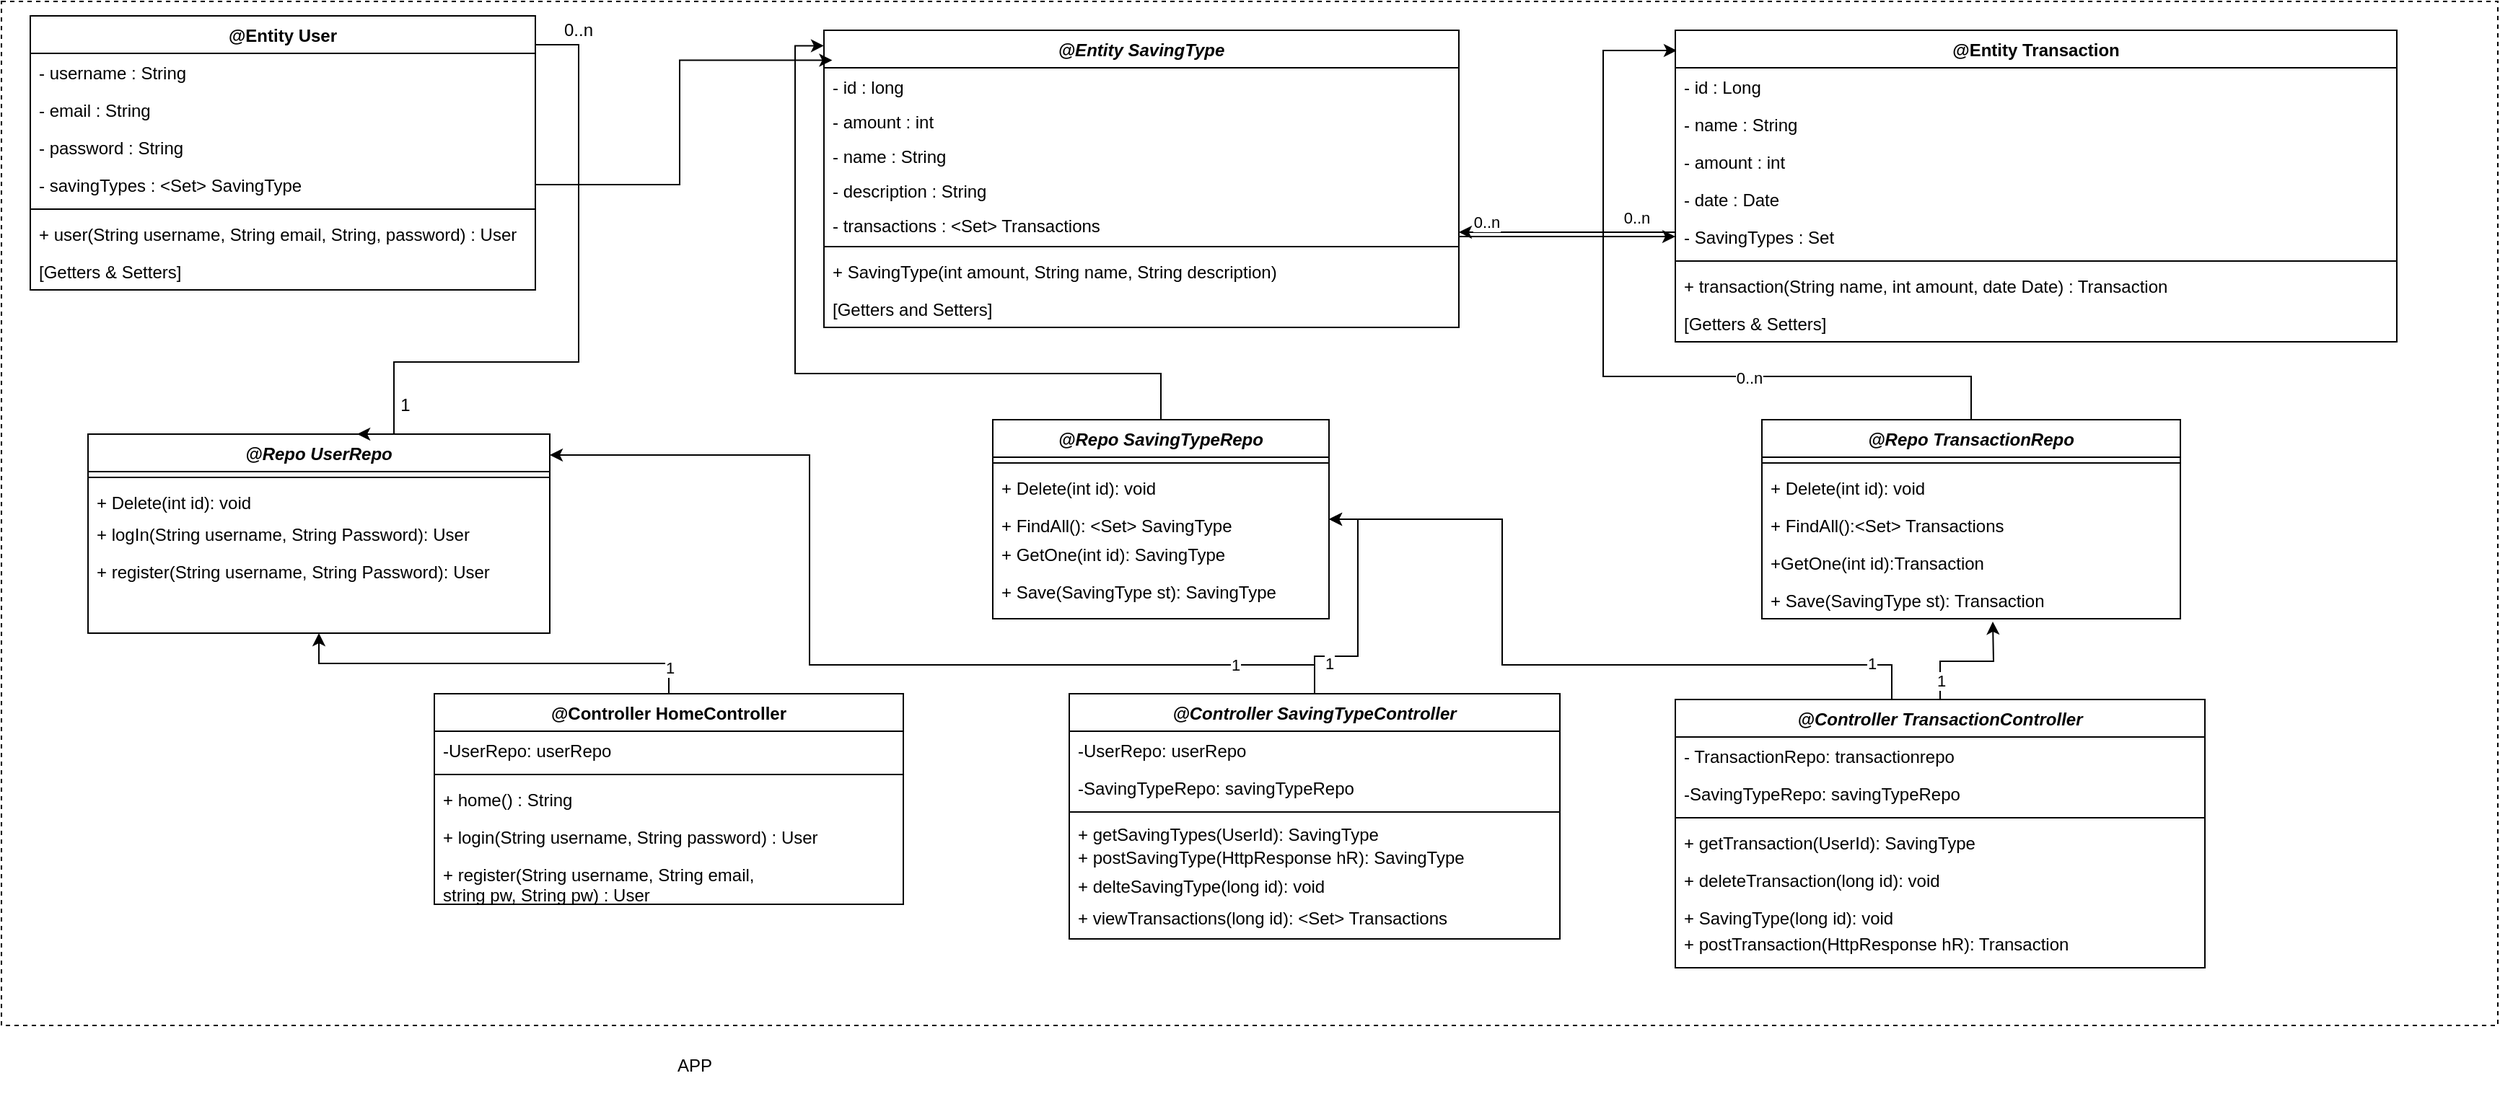 <mxfile version="14.4.2" type="device"><diagram id="C5RBs43oDa-KdzZeNtuy" name="Page-1"><mxGraphModel dx="2889" dy="1123" grid="1" gridSize="10" guides="1" tooltips="1" connect="1" arrows="1" fold="1" page="1" pageScale="1" pageWidth="827" pageHeight="1169" math="0" shadow="0"><root><mxCell id="WIyWlLk6GJQsqaUBKTNV-0"/><mxCell id="WIyWlLk6GJQsqaUBKTNV-1" parent="WIyWlLk6GJQsqaUBKTNV-0"/><mxCell id="amYVbLaIpJtl5_xowqrX-1" value="" style="rounded=0;whiteSpace=wrap;html=1;fillColor=none;dashed=1;" parent="WIyWlLk6GJQsqaUBKTNV-1" vertex="1"><mxGeometry x="-20" y="20" width="1730" height="710" as="geometry"/></mxCell><mxCell id="amYVbLaIpJtl5_xowqrX-3" value="&lt;div&gt;APP&lt;/div&gt;&lt;div&gt;&lt;br&gt;&lt;/div&gt;" style="text;html=1;align=center;verticalAlign=middle;resizable=0;points=[];autosize=1;" parent="WIyWlLk6GJQsqaUBKTNV-1" vertex="1"><mxGeometry x="440" y="750" width="40" height="30" as="geometry"/></mxCell><mxCell id="amYVbLaIpJtl5_xowqrX-4" value="@Entity SavingType" style="swimlane;fontStyle=3;align=center;verticalAlign=top;childLayout=stackLayout;horizontal=1;startSize=26;horizontalStack=0;resizeParent=1;resizeLast=0;collapsible=1;marginBottom=0;rounded=0;shadow=0;strokeWidth=1;" parent="WIyWlLk6GJQsqaUBKTNV-1" vertex="1"><mxGeometry x="550" y="40" width="440" height="206" as="geometry"><mxRectangle x="230" y="140" width="160" height="26" as="alternateBounds"/></mxGeometry></mxCell><mxCell id="amYVbLaIpJtl5_xowqrX-5" value="- id : long" style="text;align=left;verticalAlign=top;spacingLeft=4;spacingRight=4;overflow=hidden;rotatable=0;points=[[0,0.5],[1,0.5]];portConstraint=eastwest;" parent="amYVbLaIpJtl5_xowqrX-4" vertex="1"><mxGeometry y="26" width="440" height="24" as="geometry"/></mxCell><mxCell id="AFmu94YP1Q8rwtuMa9Ht-11" value="- amount : int" style="text;align=left;verticalAlign=top;spacingLeft=4;spacingRight=4;overflow=hidden;rotatable=0;points=[[0,0.5],[1,0.5]];portConstraint=eastwest;" vertex="1" parent="amYVbLaIpJtl5_xowqrX-4"><mxGeometry y="50" width="440" height="24" as="geometry"/></mxCell><mxCell id="AFmu94YP1Q8rwtuMa9Ht-12" value="- name : String" style="text;align=left;verticalAlign=top;spacingLeft=4;spacingRight=4;overflow=hidden;rotatable=0;points=[[0,0.5],[1,0.5]];portConstraint=eastwest;" vertex="1" parent="amYVbLaIpJtl5_xowqrX-4"><mxGeometry y="74" width="440" height="24" as="geometry"/></mxCell><mxCell id="AFmu94YP1Q8rwtuMa9Ht-13" value="- description : String" style="text;align=left;verticalAlign=top;spacingLeft=4;spacingRight=4;overflow=hidden;rotatable=0;points=[[0,0.5],[1,0.5]];portConstraint=eastwest;" vertex="1" parent="amYVbLaIpJtl5_xowqrX-4"><mxGeometry y="98" width="440" height="24" as="geometry"/></mxCell><mxCell id="AFmu94YP1Q8rwtuMa9Ht-14" value="- transactions : &lt;Set&gt; Transactions" style="text;align=left;verticalAlign=top;spacingLeft=4;spacingRight=4;overflow=hidden;rotatable=0;points=[[0,0.5],[1,0.5]];portConstraint=eastwest;" vertex="1" parent="amYVbLaIpJtl5_xowqrX-4"><mxGeometry y="122" width="440" height="24" as="geometry"/></mxCell><mxCell id="amYVbLaIpJtl5_xowqrX-8" value="" style="line;html=1;strokeWidth=1;align=left;verticalAlign=middle;spacingTop=-1;spacingLeft=3;spacingRight=3;rotatable=0;labelPosition=right;points=[];portConstraint=eastwest;" parent="amYVbLaIpJtl5_xowqrX-4" vertex="1"><mxGeometry y="146" width="440" height="8" as="geometry"/></mxCell><mxCell id="amYVbLaIpJtl5_xowqrX-9" value="+ SavingType(int amount, String name, String description)" style="text;align=left;verticalAlign=top;spacingLeft=4;spacingRight=4;overflow=hidden;rotatable=0;points=[[0,0.5],[1,0.5]];portConstraint=eastwest;" parent="amYVbLaIpJtl5_xowqrX-4" vertex="1"><mxGeometry y="154" width="440" height="26" as="geometry"/></mxCell><mxCell id="AFmu94YP1Q8rwtuMa9Ht-36" value="[Getters and Setters]" style="text;align=left;verticalAlign=top;spacingLeft=4;spacingRight=4;overflow=hidden;rotatable=0;points=[[0,0.5],[1,0.5]];portConstraint=eastwest;" vertex="1" parent="amYVbLaIpJtl5_xowqrX-4"><mxGeometry y="180" width="440" height="26" as="geometry"/></mxCell><mxCell id="AFmu94YP1Q8rwtuMa9Ht-24" style="edgeStyle=orthogonalEdgeStyle;rounded=0;orthogonalLoop=1;jettySize=auto;html=1;entryX=1;entryY=0.5;entryDx=0;entryDy=0;" edge="1" parent="WIyWlLk6GJQsqaUBKTNV-1" source="amYVbLaIpJtl5_xowqrX-32" target="amYVbLaIpJtl5_xowqrX-44"><mxGeometry relative="1" as="geometry"/></mxCell><mxCell id="AFmu94YP1Q8rwtuMa9Ht-49" value="1" style="edgeLabel;html=1;align=center;verticalAlign=middle;resizable=0;points=[];" vertex="1" connectable="0" parent="AFmu94YP1Q8rwtuMa9Ht-24"><mxGeometry x="-0.748" y="-1" relative="1" as="geometry"><mxPoint x="9" as="offset"/></mxGeometry></mxCell><mxCell id="AFmu94YP1Q8rwtuMa9Ht-55" style="edgeStyle=orthogonalEdgeStyle;rounded=0;orthogonalLoop=1;jettySize=auto;html=1;entryX=1;entryY=0.105;entryDx=0;entryDy=0;entryPerimeter=0;" edge="1" parent="WIyWlLk6GJQsqaUBKTNV-1" source="amYVbLaIpJtl5_xowqrX-32" target="amYVbLaIpJtl5_xowqrX-48"><mxGeometry relative="1" as="geometry"><Array as="points"><mxPoint x="890" y="480"/><mxPoint x="540" y="480"/><mxPoint x="540" y="335"/></Array></mxGeometry></mxCell><mxCell id="AFmu94YP1Q8rwtuMa9Ht-56" value="1" style="edgeLabel;html=1;align=center;verticalAlign=middle;resizable=0;points=[];" vertex="1" connectable="0" parent="AFmu94YP1Q8rwtuMa9Ht-55"><mxGeometry x="-0.784" relative="1" as="geometry"><mxPoint as="offset"/></mxGeometry></mxCell><mxCell id="amYVbLaIpJtl5_xowqrX-32" value="@Controller SavingTypeController" style="swimlane;fontStyle=3;align=center;verticalAlign=top;childLayout=stackLayout;horizontal=1;startSize=26;horizontalStack=0;resizeParent=1;resizeLast=0;collapsible=1;marginBottom=0;rounded=0;shadow=0;strokeWidth=1;" parent="WIyWlLk6GJQsqaUBKTNV-1" vertex="1"><mxGeometry x="720" y="500" width="340" height="170" as="geometry"><mxRectangle x="230" y="140" width="160" height="26" as="alternateBounds"/></mxGeometry></mxCell><mxCell id="AFmu94YP1Q8rwtuMa9Ht-54" value="-UserRepo: userRepo" style="text;align=left;verticalAlign=top;spacingLeft=4;spacingRight=4;overflow=hidden;rotatable=0;points=[[0,0.5],[1,0.5]];portConstraint=eastwest;rounded=0;shadow=0;html=0;" vertex="1" parent="amYVbLaIpJtl5_xowqrX-32"><mxGeometry y="26" width="340" height="26" as="geometry"/></mxCell><mxCell id="AFmu94YP1Q8rwtuMa9Ht-66" value="-SavingTypeRepo: savingTypeRepo" style="text;align=left;verticalAlign=top;spacingLeft=4;spacingRight=4;overflow=hidden;rotatable=0;points=[[0,0.5],[1,0.5]];portConstraint=eastwest;rounded=0;shadow=0;html=0;" vertex="1" parent="amYVbLaIpJtl5_xowqrX-32"><mxGeometry y="52" width="340" height="26" as="geometry"/></mxCell><mxCell id="amYVbLaIpJtl5_xowqrX-34" value="" style="line;html=1;strokeWidth=1;align=left;verticalAlign=middle;spacingTop=-1;spacingLeft=3;spacingRight=3;rotatable=0;labelPosition=right;points=[];portConstraint=eastwest;" parent="amYVbLaIpJtl5_xowqrX-32" vertex="1"><mxGeometry y="78" width="340" height="8" as="geometry"/></mxCell><mxCell id="AFmu94YP1Q8rwtuMa9Ht-21" style="edgeStyle=orthogonalEdgeStyle;rounded=0;orthogonalLoop=1;jettySize=auto;html=1;" edge="1" parent="WIyWlLk6GJQsqaUBKTNV-1" source="amYVbLaIpJtl5_xowqrX-35"><mxGeometry relative="1" as="geometry"><mxPoint x="1360" y="450" as="targetPoint"/></mxGeometry></mxCell><mxCell id="AFmu94YP1Q8rwtuMa9Ht-50" value="1" style="edgeLabel;html=1;align=center;verticalAlign=middle;resizable=0;points=[];" vertex="1" connectable="0" parent="AFmu94YP1Q8rwtuMa9Ht-21"><mxGeometry x="-0.7" relative="1" as="geometry"><mxPoint as="offset"/></mxGeometry></mxCell><mxCell id="AFmu94YP1Q8rwtuMa9Ht-67" style="edgeStyle=orthogonalEdgeStyle;rounded=0;orthogonalLoop=1;jettySize=auto;html=1;entryX=1;entryY=0.5;entryDx=0;entryDy=0;" edge="1" parent="WIyWlLk6GJQsqaUBKTNV-1" source="amYVbLaIpJtl5_xowqrX-35" target="amYVbLaIpJtl5_xowqrX-44"><mxGeometry relative="1" as="geometry"><Array as="points"><mxPoint x="1290" y="480"/><mxPoint x="1020" y="480"/><mxPoint x="1020" y="379"/></Array></mxGeometry></mxCell><mxCell id="AFmu94YP1Q8rwtuMa9Ht-68" value="1" style="edgeLabel;html=1;align=center;verticalAlign=middle;resizable=0;points=[];" vertex="1" connectable="0" parent="AFmu94YP1Q8rwtuMa9Ht-67"><mxGeometry x="-0.852" y="-1" relative="1" as="geometry"><mxPoint as="offset"/></mxGeometry></mxCell><mxCell id="amYVbLaIpJtl5_xowqrX-35" value="@Controller TransactionController" style="swimlane;fontStyle=3;align=center;verticalAlign=top;childLayout=stackLayout;horizontal=1;startSize=26;horizontalStack=0;resizeParent=1;resizeLast=0;collapsible=1;marginBottom=0;rounded=0;shadow=0;strokeWidth=1;" parent="WIyWlLk6GJQsqaUBKTNV-1" vertex="1"><mxGeometry x="1140" y="504" width="367" height="186" as="geometry"><mxRectangle x="230" y="140" width="160" height="26" as="alternateBounds"/></mxGeometry></mxCell><mxCell id="amYVbLaIpJtl5_xowqrX-36" value="- TransactionRepo: transactionrepo" style="text;align=left;verticalAlign=top;spacingLeft=4;spacingRight=4;overflow=hidden;rotatable=0;points=[[0,0.5],[1,0.5]];portConstraint=eastwest;rounded=0;shadow=0;html=0;" parent="amYVbLaIpJtl5_xowqrX-35" vertex="1"><mxGeometry y="26" width="367" height="26" as="geometry"/></mxCell><mxCell id="amYVbLaIpJtl5_xowqrX-33" value="-SavingTypeRepo: savingTypeRepo" style="text;align=left;verticalAlign=top;spacingLeft=4;spacingRight=4;overflow=hidden;rotatable=0;points=[[0,0.5],[1,0.5]];portConstraint=eastwest;rounded=0;shadow=0;html=0;" parent="amYVbLaIpJtl5_xowqrX-35" vertex="1"><mxGeometry y="52" width="367" height="26" as="geometry"/></mxCell><mxCell id="amYVbLaIpJtl5_xowqrX-37" value="" style="line;html=1;strokeWidth=1;align=left;verticalAlign=middle;spacingTop=-1;spacingLeft=3;spacingRight=3;rotatable=0;labelPosition=right;points=[];portConstraint=eastwest;" parent="amYVbLaIpJtl5_xowqrX-35" vertex="1"><mxGeometry y="78" width="367" height="8" as="geometry"/></mxCell><mxCell id="AFmu94YP1Q8rwtuMa9Ht-61" value="+ getTransaction(UserId): SavingType" style="text;strokeColor=none;fillColor=none;align=left;verticalAlign=top;spacingLeft=4;spacingRight=4;overflow=hidden;rotatable=0;points=[[0,0.5],[1,0.5]];portConstraint=eastwest;" vertex="1" parent="amYVbLaIpJtl5_xowqrX-35"><mxGeometry y="86" width="367" height="26" as="geometry"/></mxCell><mxCell id="AFmu94YP1Q8rwtuMa9Ht-37" style="edgeStyle=orthogonalEdgeStyle;rounded=0;orthogonalLoop=1;jettySize=auto;html=1;entryX=0;entryY=0.052;entryDx=0;entryDy=0;entryPerimeter=0;" edge="1" parent="WIyWlLk6GJQsqaUBKTNV-1" source="amYVbLaIpJtl5_xowqrX-44" target="amYVbLaIpJtl5_xowqrX-4"><mxGeometry relative="1" as="geometry"/></mxCell><mxCell id="amYVbLaIpJtl5_xowqrX-44" value="@Repo SavingTypeRepo" style="swimlane;fontStyle=3;align=center;verticalAlign=top;childLayout=stackLayout;horizontal=1;startSize=26;horizontalStack=0;resizeParent=1;resizeLast=0;collapsible=1;marginBottom=0;rounded=0;shadow=0;strokeWidth=1;" parent="WIyWlLk6GJQsqaUBKTNV-1" vertex="1"><mxGeometry x="667" y="310" width="233" height="138" as="geometry"><mxRectangle x="230" y="140" width="160" height="26" as="alternateBounds"/></mxGeometry></mxCell><mxCell id="amYVbLaIpJtl5_xowqrX-46" value="" style="line;html=1;strokeWidth=1;align=left;verticalAlign=middle;spacingTop=-1;spacingLeft=3;spacingRight=3;rotatable=0;labelPosition=right;points=[];portConstraint=eastwest;" parent="amYVbLaIpJtl5_xowqrX-44" vertex="1"><mxGeometry y="26" width="233" height="8" as="geometry"/></mxCell><mxCell id="AFmu94YP1Q8rwtuMa9Ht-33" value="+ Delete(int id): void" style="text;strokeColor=none;fillColor=none;align=left;verticalAlign=top;spacingLeft=4;spacingRight=4;overflow=hidden;rotatable=0;points=[[0,0.5],[1,0.5]];portConstraint=eastwest;" vertex="1" parent="amYVbLaIpJtl5_xowqrX-44"><mxGeometry y="34" width="233" height="26" as="geometry"/></mxCell><mxCell id="AFmu94YP1Q8rwtuMa9Ht-39" value="+ FindAll(): &lt;Set&gt; SavingType" style="text;strokeColor=none;fillColor=none;align=left;verticalAlign=top;spacingLeft=4;spacingRight=4;overflow=hidden;rotatable=0;points=[[0,0.5],[1,0.5]];portConstraint=eastwest;" vertex="1" parent="amYVbLaIpJtl5_xowqrX-44"><mxGeometry y="60" width="233" height="26" as="geometry"/></mxCell><mxCell id="amYVbLaIpJtl5_xowqrX-48" value="@Repo UserRepo" style="swimlane;fontStyle=3;align=center;verticalAlign=top;childLayout=stackLayout;horizontal=1;startSize=26;horizontalStack=0;resizeParent=1;resizeLast=0;collapsible=1;marginBottom=0;rounded=0;shadow=0;strokeWidth=1;" parent="WIyWlLk6GJQsqaUBKTNV-1" vertex="1"><mxGeometry x="40" y="320" width="320" height="138" as="geometry"><mxRectangle x="230" y="140" width="160" height="26" as="alternateBounds"/></mxGeometry></mxCell><mxCell id="amYVbLaIpJtl5_xowqrX-50" value="" style="line;html=1;strokeWidth=1;align=left;verticalAlign=middle;spacingTop=-1;spacingLeft=3;spacingRight=3;rotatable=0;labelPosition=right;points=[];portConstraint=eastwest;" parent="amYVbLaIpJtl5_xowqrX-48" vertex="1"><mxGeometry y="26" width="320" height="8" as="geometry"/></mxCell><mxCell id="AFmu94YP1Q8rwtuMa9Ht-34" value="+ Delete(int id): void" style="text;strokeColor=none;fillColor=none;align=left;verticalAlign=top;spacingLeft=4;spacingRight=4;overflow=hidden;rotatable=0;points=[[0,0.5],[1,0.5]];portConstraint=eastwest;" vertex="1" parent="amYVbLaIpJtl5_xowqrX-48"><mxGeometry y="34" width="320" height="26" as="geometry"/></mxCell><mxCell id="AFmu94YP1Q8rwtuMa9Ht-26" style="edgeStyle=orthogonalEdgeStyle;rounded=0;orthogonalLoop=1;jettySize=auto;html=1;entryX=0.002;entryY=0.065;entryDx=0;entryDy=0;entryPerimeter=0;" edge="1" parent="WIyWlLk6GJQsqaUBKTNV-1" source="amYVbLaIpJtl5_xowqrX-52" target="XlY_Arc7sVpjCkt1QV-s-22"><mxGeometry relative="1" as="geometry"><Array as="points"><mxPoint x="1345" y="280"/><mxPoint x="1090" y="280"/><mxPoint x="1090" y="54"/></Array></mxGeometry></mxCell><mxCell id="AFmu94YP1Q8rwtuMa9Ht-31" value="0..n" style="edgeLabel;html=1;align=center;verticalAlign=middle;resizable=0;points=[];" vertex="1" connectable="0" parent="AFmu94YP1Q8rwtuMa9Ht-26"><mxGeometry x="-0.346" y="1" relative="1" as="geometry"><mxPoint as="offset"/></mxGeometry></mxCell><mxCell id="amYVbLaIpJtl5_xowqrX-52" value="@Repo TransactionRepo" style="swimlane;fontStyle=3;align=center;verticalAlign=top;childLayout=stackLayout;horizontal=1;startSize=26;horizontalStack=0;resizeParent=1;resizeLast=0;collapsible=1;marginBottom=0;rounded=0;shadow=0;strokeWidth=1;" parent="WIyWlLk6GJQsqaUBKTNV-1" vertex="1"><mxGeometry x="1200" y="310" width="290" height="138" as="geometry"><mxRectangle x="230" y="140" width="160" height="26" as="alternateBounds"/></mxGeometry></mxCell><mxCell id="amYVbLaIpJtl5_xowqrX-54" value="" style="line;html=1;strokeWidth=1;align=left;verticalAlign=middle;spacingTop=-1;spacingLeft=3;spacingRight=3;rotatable=0;labelPosition=right;points=[];portConstraint=eastwest;" parent="amYVbLaIpJtl5_xowqrX-52" vertex="1"><mxGeometry y="26" width="290" height="8" as="geometry"/></mxCell><mxCell id="AFmu94YP1Q8rwtuMa9Ht-20" value="+ Delete(int id): void" style="text;strokeColor=none;fillColor=none;align=left;verticalAlign=top;spacingLeft=4;spacingRight=4;overflow=hidden;rotatable=0;points=[[0,0.5],[1,0.5]];portConstraint=eastwest;" vertex="1" parent="amYVbLaIpJtl5_xowqrX-52"><mxGeometry y="34" width="290" height="26" as="geometry"/></mxCell><mxCell id="AFmu94YP1Q8rwtuMa9Ht-19" value="+ FindAll():&lt;Set&gt; Transactions " style="text;strokeColor=none;fillColor=none;align=left;verticalAlign=top;spacingLeft=4;spacingRight=4;overflow=hidden;rotatable=0;points=[[0,0.5],[1,0.5]];portConstraint=eastwest;" vertex="1" parent="amYVbLaIpJtl5_xowqrX-52"><mxGeometry y="60" width="290" height="26" as="geometry"/></mxCell><mxCell id="AFmu94YP1Q8rwtuMa9Ht-38" value="+GetOne(int id):Transaction" style="text;strokeColor=none;fillColor=none;align=left;verticalAlign=top;spacingLeft=4;spacingRight=4;overflow=hidden;rotatable=0;points=[[0,0.5],[1,0.5]];portConstraint=eastwest;" vertex="1" parent="amYVbLaIpJtl5_xowqrX-52"><mxGeometry y="86" width="290" height="26" as="geometry"/></mxCell><mxCell id="AFmu94YP1Q8rwtuMa9Ht-44" style="edgeStyle=orthogonalEdgeStyle;rounded=0;orthogonalLoop=1;jettySize=auto;html=1;entryX=0.5;entryY=1;entryDx=0;entryDy=0;" edge="1" parent="WIyWlLk6GJQsqaUBKTNV-1" source="XlY_Arc7sVpjCkt1QV-s-0" target="amYVbLaIpJtl5_xowqrX-48"><mxGeometry relative="1" as="geometry"/></mxCell><mxCell id="AFmu94YP1Q8rwtuMa9Ht-48" value="1" style="edgeLabel;html=1;align=center;verticalAlign=middle;resizable=0;points=[];" vertex="1" connectable="0" parent="AFmu94YP1Q8rwtuMa9Ht-44"><mxGeometry x="-0.873" relative="1" as="geometry"><mxPoint as="offset"/></mxGeometry></mxCell><mxCell id="XlY_Arc7sVpjCkt1QV-s-0" value="@Controller HomeController" style="swimlane;fontStyle=1;align=center;verticalAlign=top;childLayout=stackLayout;horizontal=1;startSize=26;horizontalStack=0;resizeParent=1;resizeParentMax=0;resizeLast=0;collapsible=1;marginBottom=0;" parent="WIyWlLk6GJQsqaUBKTNV-1" vertex="1"><mxGeometry x="280" y="500" width="325" height="146" as="geometry"/></mxCell><mxCell id="AFmu94YP1Q8rwtuMa9Ht-45" value="-UserRepo: userRepo" style="text;align=left;verticalAlign=top;spacingLeft=4;spacingRight=4;overflow=hidden;rotatable=0;points=[[0,0.5],[1,0.5]];portConstraint=eastwest;rounded=0;shadow=0;html=0;" vertex="1" parent="XlY_Arc7sVpjCkt1QV-s-0"><mxGeometry y="26" width="325" height="26" as="geometry"/></mxCell><mxCell id="XlY_Arc7sVpjCkt1QV-s-2" value="" style="line;strokeWidth=1;fillColor=none;align=left;verticalAlign=middle;spacingTop=-1;spacingLeft=3;spacingRight=3;rotatable=0;labelPosition=right;points=[];portConstraint=eastwest;" parent="XlY_Arc7sVpjCkt1QV-s-0" vertex="1"><mxGeometry y="52" width="325" height="8" as="geometry"/></mxCell><mxCell id="XlY_Arc7sVpjCkt1QV-s-3" value="+ home() : String" style="text;strokeColor=none;fillColor=none;align=left;verticalAlign=top;spacingLeft=4;spacingRight=4;overflow=hidden;rotatable=0;points=[[0,0.5],[1,0.5]];portConstraint=eastwest;" parent="XlY_Arc7sVpjCkt1QV-s-0" vertex="1"><mxGeometry y="60" width="325" height="26" as="geometry"/></mxCell><mxCell id="XlY_Arc7sVpjCkt1QV-s-4" value="+ login(String username, String password) : User" style="text;strokeColor=none;fillColor=none;align=left;verticalAlign=top;spacingLeft=4;spacingRight=4;overflow=hidden;rotatable=0;points=[[0,0.5],[1,0.5]];portConstraint=eastwest;" parent="XlY_Arc7sVpjCkt1QV-s-0" vertex="1"><mxGeometry y="86" width="325" height="26" as="geometry"/></mxCell><mxCell id="XlY_Arc7sVpjCkt1QV-s-5" value="+ register(String username, String email, &#xA;string pw, String pw) : User" style="text;strokeColor=none;fillColor=none;align=left;verticalAlign=top;spacingLeft=4;spacingRight=4;overflow=hidden;rotatable=0;points=[[0,0.5],[1,0.5]];portConstraint=eastwest;" parent="XlY_Arc7sVpjCkt1QV-s-0" vertex="1"><mxGeometry y="112" width="325" height="34" as="geometry"/></mxCell><mxCell id="AFmu94YP1Q8rwtuMa9Ht-42" style="edgeStyle=orthogonalEdgeStyle;rounded=0;orthogonalLoop=1;jettySize=auto;html=1;entryX=0.583;entryY=0;entryDx=0;entryDy=0;entryPerimeter=0;" edge="1" parent="WIyWlLk6GJQsqaUBKTNV-1" source="XlY_Arc7sVpjCkt1QV-s-7" target="amYVbLaIpJtl5_xowqrX-48"><mxGeometry relative="1" as="geometry"><Array as="points"><mxPoint x="380" y="50"/><mxPoint x="380" y="270"/><mxPoint x="252" y="270"/></Array></mxGeometry></mxCell><mxCell id="XlY_Arc7sVpjCkt1QV-s-7" value="@Entity User" style="swimlane;fontStyle=1;align=center;verticalAlign=top;childLayout=stackLayout;horizontal=1;startSize=26;horizontalStack=0;resizeParent=1;resizeParentMax=0;resizeLast=0;collapsible=1;marginBottom=0;" parent="WIyWlLk6GJQsqaUBKTNV-1" vertex="1"><mxGeometry y="30" width="350" height="190" as="geometry"/></mxCell><mxCell id="XlY_Arc7sVpjCkt1QV-s-8" value="- username : String" style="text;strokeColor=none;fillColor=none;align=left;verticalAlign=top;spacingLeft=4;spacingRight=4;overflow=hidden;rotatable=0;points=[[0,0.5],[1,0.5]];portConstraint=eastwest;" parent="XlY_Arc7sVpjCkt1QV-s-7" vertex="1"><mxGeometry y="26" width="350" height="26" as="geometry"/></mxCell><mxCell id="XlY_Arc7sVpjCkt1QV-s-11" value="- email : String" style="text;strokeColor=none;fillColor=none;align=left;verticalAlign=top;spacingLeft=4;spacingRight=4;overflow=hidden;rotatable=0;points=[[0,0.5],[1,0.5]];portConstraint=eastwest;" parent="XlY_Arc7sVpjCkt1QV-s-7" vertex="1"><mxGeometry y="52" width="350" height="26" as="geometry"/></mxCell><mxCell id="XlY_Arc7sVpjCkt1QV-s-12" value="- password : String" style="text;strokeColor=none;fillColor=none;align=left;verticalAlign=top;spacingLeft=4;spacingRight=4;overflow=hidden;rotatable=0;points=[[0,0.5],[1,0.5]];portConstraint=eastwest;" parent="XlY_Arc7sVpjCkt1QV-s-7" vertex="1"><mxGeometry y="78" width="350" height="26" as="geometry"/></mxCell><mxCell id="XlY_Arc7sVpjCkt1QV-s-13" value="- savingTypes : &lt;Set&gt; SavingType" style="text;strokeColor=none;fillColor=none;align=left;verticalAlign=top;spacingLeft=4;spacingRight=4;overflow=hidden;rotatable=0;points=[[0,0.5],[1,0.5]];portConstraint=eastwest;" parent="XlY_Arc7sVpjCkt1QV-s-7" vertex="1"><mxGeometry y="104" width="350" height="26" as="geometry"/></mxCell><mxCell id="XlY_Arc7sVpjCkt1QV-s-9" value="" style="line;strokeWidth=1;fillColor=none;align=left;verticalAlign=middle;spacingTop=-1;spacingLeft=3;spacingRight=3;rotatable=0;labelPosition=right;points=[];portConstraint=eastwest;" parent="XlY_Arc7sVpjCkt1QV-s-7" vertex="1"><mxGeometry y="130" width="350" height="8" as="geometry"/></mxCell><mxCell id="XlY_Arc7sVpjCkt1QV-s-10" value="+ user(String username, String email, String, password) : User" style="text;strokeColor=none;fillColor=none;align=left;verticalAlign=top;spacingLeft=4;spacingRight=4;overflow=hidden;rotatable=0;points=[[0,0.5],[1,0.5]];portConstraint=eastwest;" parent="XlY_Arc7sVpjCkt1QV-s-7" vertex="1"><mxGeometry y="138" width="350" height="26" as="geometry"/></mxCell><mxCell id="XlY_Arc7sVpjCkt1QV-s-30" value="[Getters &amp; Setters]" style="text;strokeColor=none;fillColor=none;align=left;verticalAlign=top;spacingLeft=4;spacingRight=4;overflow=hidden;rotatable=0;points=[[0,0.5],[1,0.5]];portConstraint=eastwest;" parent="XlY_Arc7sVpjCkt1QV-s-7" vertex="1"><mxGeometry y="164" width="350" height="26" as="geometry"/></mxCell><mxCell id="AFmu94YP1Q8rwtuMa9Ht-32" style="edgeStyle=orthogonalEdgeStyle;rounded=0;orthogonalLoop=1;jettySize=auto;html=1;" edge="1" parent="WIyWlLk6GJQsqaUBKTNV-1" source="XlY_Arc7sVpjCkt1QV-s-22"><mxGeometry relative="1" as="geometry"><mxPoint x="990" y="180" as="targetPoint"/><Array as="points"><mxPoint x="1080" y="180"/><mxPoint x="1080" y="180"/></Array></mxGeometry></mxCell><mxCell id="XlY_Arc7sVpjCkt1QV-s-22" value="@Entity Transaction" style="swimlane;fontStyle=1;align=center;verticalAlign=top;childLayout=stackLayout;horizontal=1;startSize=26;horizontalStack=0;resizeParent=1;resizeParentMax=0;resizeLast=0;collapsible=1;marginBottom=0;" parent="WIyWlLk6GJQsqaUBKTNV-1" vertex="1"><mxGeometry x="1140" y="40" width="500" height="216" as="geometry"/></mxCell><mxCell id="XlY_Arc7sVpjCkt1QV-s-23" value="- id : Long" style="text;strokeColor=none;fillColor=none;align=left;verticalAlign=top;spacingLeft=4;spacingRight=4;overflow=hidden;rotatable=0;points=[[0,0.5],[1,0.5]];portConstraint=eastwest;" parent="XlY_Arc7sVpjCkt1QV-s-22" vertex="1"><mxGeometry y="26" width="500" height="26" as="geometry"/></mxCell><mxCell id="XlY_Arc7sVpjCkt1QV-s-26" value="- name : String" style="text;strokeColor=none;fillColor=none;align=left;verticalAlign=top;spacingLeft=4;spacingRight=4;overflow=hidden;rotatable=0;points=[[0,0.5],[1,0.5]];portConstraint=eastwest;" parent="XlY_Arc7sVpjCkt1QV-s-22" vertex="1"><mxGeometry y="52" width="500" height="26" as="geometry"/></mxCell><mxCell id="XlY_Arc7sVpjCkt1QV-s-27" value="- amount : int" style="text;strokeColor=none;fillColor=none;align=left;verticalAlign=top;spacingLeft=4;spacingRight=4;overflow=hidden;rotatable=0;points=[[0,0.5],[1,0.5]];portConstraint=eastwest;" parent="XlY_Arc7sVpjCkt1QV-s-22" vertex="1"><mxGeometry y="78" width="500" height="26" as="geometry"/></mxCell><mxCell id="XlY_Arc7sVpjCkt1QV-s-28" value="- date : Date" style="text;strokeColor=none;fillColor=none;align=left;verticalAlign=top;spacingLeft=4;spacingRight=4;overflow=hidden;rotatable=0;points=[[0,0.5],[1,0.5]];portConstraint=eastwest;" parent="XlY_Arc7sVpjCkt1QV-s-22" vertex="1"><mxGeometry y="104" width="500" height="26" as="geometry"/></mxCell><mxCell id="XlY_Arc7sVpjCkt1QV-s-32" value="- SavingTypes : Set" style="text;strokeColor=none;fillColor=none;align=left;verticalAlign=top;spacingLeft=4;spacingRight=4;overflow=hidden;rotatable=0;points=[[0,0.5],[1,0.5]];portConstraint=eastwest;" parent="XlY_Arc7sVpjCkt1QV-s-22" vertex="1"><mxGeometry y="130" width="500" height="26" as="geometry"/></mxCell><mxCell id="XlY_Arc7sVpjCkt1QV-s-24" value="" style="line;strokeWidth=1;fillColor=none;align=left;verticalAlign=middle;spacingTop=-1;spacingLeft=3;spacingRight=3;rotatable=0;labelPosition=right;points=[];portConstraint=eastwest;" parent="XlY_Arc7sVpjCkt1QV-s-22" vertex="1"><mxGeometry y="156" width="500" height="8" as="geometry"/></mxCell><mxCell id="XlY_Arc7sVpjCkt1QV-s-25" value="+ transaction(String name, int amount, date Date) : Transaction" style="text;strokeColor=none;fillColor=none;align=left;verticalAlign=top;spacingLeft=4;spacingRight=4;overflow=hidden;rotatable=0;points=[[0,0.5],[1,0.5]];portConstraint=eastwest;" parent="XlY_Arc7sVpjCkt1QV-s-22" vertex="1"><mxGeometry y="164" width="500" height="26" as="geometry"/></mxCell><mxCell id="XlY_Arc7sVpjCkt1QV-s-29" value="[Getters &amp; Setters]" style="text;strokeColor=none;fillColor=none;align=left;verticalAlign=top;spacingLeft=4;spacingRight=4;overflow=hidden;rotatable=0;points=[[0,0.5],[1,0.5]];portConstraint=eastwest;" parent="XlY_Arc7sVpjCkt1QV-s-22" vertex="1"><mxGeometry y="190" width="500" height="26" as="geometry"/></mxCell><mxCell id="AFmu94YP1Q8rwtuMa9Ht-6" style="edgeStyle=orthogonalEdgeStyle;rounded=0;orthogonalLoop=1;jettySize=auto;html=1;entryX=0.013;entryY=0.101;entryDx=0;entryDy=0;entryPerimeter=0;" edge="1" parent="WIyWlLk6GJQsqaUBKTNV-1" source="XlY_Arc7sVpjCkt1QV-s-13" target="amYVbLaIpJtl5_xowqrX-4"><mxGeometry relative="1" as="geometry"/></mxCell><mxCell id="AFmu94YP1Q8rwtuMa9Ht-7" value="0..n" style="text;html=1;strokeColor=none;fillColor=none;align=center;verticalAlign=middle;whiteSpace=wrap;rounded=0;" vertex="1" parent="WIyWlLk6GJQsqaUBKTNV-1"><mxGeometry x="360" y="30" width="40" height="20" as="geometry"/></mxCell><mxCell id="AFmu94YP1Q8rwtuMa9Ht-9" value="1" style="text;html=1;strokeColor=none;fillColor=none;align=center;verticalAlign=middle;whiteSpace=wrap;rounded=0;" vertex="1" parent="WIyWlLk6GJQsqaUBKTNV-1"><mxGeometry x="240" y="290" width="40" height="20" as="geometry"/></mxCell><mxCell id="AFmu94YP1Q8rwtuMa9Ht-15" style="edgeStyle=orthogonalEdgeStyle;rounded=0;orthogonalLoop=1;jettySize=auto;html=1;entryX=0;entryY=0.5;entryDx=0;entryDy=0;" edge="1" parent="WIyWlLk6GJQsqaUBKTNV-1" source="AFmu94YP1Q8rwtuMa9Ht-14" target="XlY_Arc7sVpjCkt1QV-s-32"><mxGeometry relative="1" as="geometry"><Array as="points"><mxPoint x="1070" y="183"/><mxPoint x="1070" y="183"/></Array></mxGeometry></mxCell><mxCell id="AFmu94YP1Q8rwtuMa9Ht-16" value="0..n" style="edgeLabel;html=1;align=center;verticalAlign=middle;resizable=0;points=[];" vertex="1" connectable="0" parent="AFmu94YP1Q8rwtuMa9Ht-15"><mxGeometry x="-0.811" y="3" relative="1" as="geometry"><mxPoint x="4.8" y="-7" as="offset"/></mxGeometry></mxCell><mxCell id="AFmu94YP1Q8rwtuMa9Ht-17" value="0..n" style="edgeLabel;html=1;align=center;verticalAlign=middle;resizable=0;points=[];" vertex="1" connectable="0" parent="AFmu94YP1Q8rwtuMa9Ht-15"><mxGeometry x="0.603" relative="1" as="geometry"><mxPoint x="2.5" y="-13" as="offset"/></mxGeometry></mxCell><mxCell id="AFmu94YP1Q8rwtuMa9Ht-40" value="+ GetOne(int id): SavingType" style="text;strokeColor=none;fillColor=none;align=left;verticalAlign=top;spacingLeft=4;spacingRight=4;overflow=hidden;rotatable=0;points=[[0,0.5],[1,0.5]];portConstraint=eastwest;" vertex="1" parent="WIyWlLk6GJQsqaUBKTNV-1"><mxGeometry x="667" y="390" width="233" height="26" as="geometry"/></mxCell><mxCell id="AFmu94YP1Q8rwtuMa9Ht-43" value="+ logIn(String username, String Password): User" style="text;strokeColor=none;fillColor=none;align=left;verticalAlign=top;spacingLeft=4;spacingRight=4;overflow=hidden;rotatable=0;points=[[0,0.5],[1,0.5]];portConstraint=eastwest;" vertex="1" parent="WIyWlLk6GJQsqaUBKTNV-1"><mxGeometry x="40" y="376" width="320" height="26" as="geometry"/></mxCell><mxCell id="AFmu94YP1Q8rwtuMa9Ht-46" value="+ Save(SavingType st): SavingType" style="text;strokeColor=none;fillColor=none;align=left;verticalAlign=top;spacingLeft=4;spacingRight=4;overflow=hidden;rotatable=0;points=[[0,0.5],[1,0.5]];portConstraint=eastwest;" vertex="1" parent="WIyWlLk6GJQsqaUBKTNV-1"><mxGeometry x="667" y="416" width="233" height="26" as="geometry"/></mxCell><mxCell id="AFmu94YP1Q8rwtuMa9Ht-47" value="+ register(String username, String Password): User" style="text;strokeColor=none;fillColor=none;align=left;verticalAlign=top;spacingLeft=4;spacingRight=4;overflow=hidden;rotatable=0;points=[[0,0.5],[1,0.5]];portConstraint=eastwest;" vertex="1" parent="WIyWlLk6GJQsqaUBKTNV-1"><mxGeometry x="40" y="402" width="320" height="26" as="geometry"/></mxCell><mxCell id="AFmu94YP1Q8rwtuMa9Ht-51" value="+ Save(SavingType st): Transaction" style="text;strokeColor=none;fillColor=none;align=left;verticalAlign=top;spacingLeft=4;spacingRight=4;overflow=hidden;rotatable=0;points=[[0,0.5],[1,0.5]];portConstraint=eastwest;" vertex="1" parent="WIyWlLk6GJQsqaUBKTNV-1"><mxGeometry x="1200" y="422" width="233" height="26" as="geometry"/></mxCell><mxCell id="AFmu94YP1Q8rwtuMa9Ht-53" value="+ getSavingTypes(UserId): SavingType" style="text;strokeColor=none;fillColor=none;align=left;verticalAlign=top;spacingLeft=4;spacingRight=4;overflow=hidden;rotatable=0;points=[[0,0.5],[1,0.5]];portConstraint=eastwest;" vertex="1" parent="WIyWlLk6GJQsqaUBKTNV-1"><mxGeometry x="720" y="584" width="340" height="26" as="geometry"/></mxCell><mxCell id="AFmu94YP1Q8rwtuMa9Ht-57" value="+ postSavingType(HttpResponse hR): SavingType" style="text;strokeColor=none;fillColor=none;align=left;verticalAlign=top;spacingLeft=4;spacingRight=4;overflow=hidden;rotatable=0;points=[[0,0.5],[1,0.5]];portConstraint=eastwest;" vertex="1" parent="WIyWlLk6GJQsqaUBKTNV-1"><mxGeometry x="720" y="600" width="340" height="26" as="geometry"/></mxCell><mxCell id="AFmu94YP1Q8rwtuMa9Ht-58" value="+ delteSavingType(long id): void" style="text;strokeColor=none;fillColor=none;align=left;verticalAlign=top;spacingLeft=4;spacingRight=4;overflow=hidden;rotatable=0;points=[[0,0.5],[1,0.5]];portConstraint=eastwest;" vertex="1" parent="WIyWlLk6GJQsqaUBKTNV-1"><mxGeometry x="720" y="620" width="340" height="26" as="geometry"/></mxCell><mxCell id="AFmu94YP1Q8rwtuMa9Ht-62" value="+ postTransaction(HttpResponse hR): Transaction" style="text;strokeColor=none;fillColor=none;align=left;verticalAlign=top;spacingLeft=4;spacingRight=4;overflow=hidden;rotatable=0;points=[[0,0.5],[1,0.5]];portConstraint=eastwest;" vertex="1" parent="WIyWlLk6GJQsqaUBKTNV-1"><mxGeometry x="1140" y="660" width="340" height="26" as="geometry"/></mxCell><mxCell id="AFmu94YP1Q8rwtuMa9Ht-63" value="+ deleteTransaction(long id): void" style="text;strokeColor=none;fillColor=none;align=left;verticalAlign=top;spacingLeft=4;spacingRight=4;overflow=hidden;rotatable=0;points=[[0,0.5],[1,0.5]];portConstraint=eastwest;" vertex="1" parent="WIyWlLk6GJQsqaUBKTNV-1"><mxGeometry x="1140" y="616" width="340" height="26" as="geometry"/></mxCell><mxCell id="AFmu94YP1Q8rwtuMa9Ht-64" value="+ SavingType(long id): void" style="text;strokeColor=none;fillColor=none;align=left;verticalAlign=top;spacingLeft=4;spacingRight=4;overflow=hidden;rotatable=0;points=[[0,0.5],[1,0.5]];portConstraint=eastwest;" vertex="1" parent="WIyWlLk6GJQsqaUBKTNV-1"><mxGeometry x="1140" y="642" width="340" height="26" as="geometry"/></mxCell><mxCell id="AFmu94YP1Q8rwtuMa9Ht-65" value="+ viewTransactions(long id): &lt;Set&gt; Transactions" style="text;strokeColor=none;fillColor=none;align=left;verticalAlign=top;spacingLeft=4;spacingRight=4;overflow=hidden;rotatable=0;points=[[0,0.5],[1,0.5]];portConstraint=eastwest;" vertex="1" parent="WIyWlLk6GJQsqaUBKTNV-1"><mxGeometry x="720" y="642" width="340" height="26" as="geometry"/></mxCell></root></mxGraphModel></diagram></mxfile>